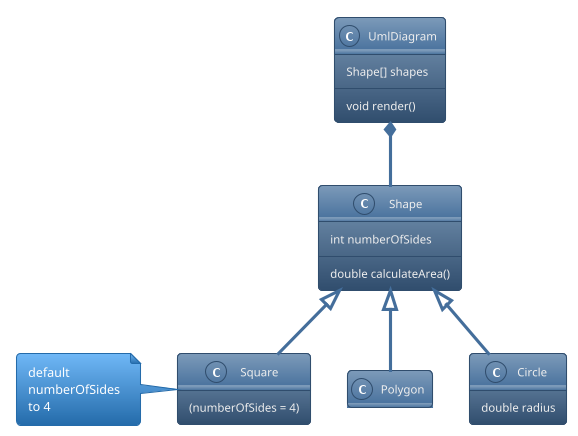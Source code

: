 @startuml
'Example Class Diagram
'For documentation see https://plantuml.com/class-diagram

'For docs on themes see https://plantuml.com/theme
'Remove the line below if you want the defaul PlantUML look and feel
!theme spacelab

hide empty members 

class UmlDiagram {
  Shape[] shapes
  void render()
}
class Shape {
  int numberOfSides
  double calculateArea()
}
class Square
note left : default\nnumberOfSides\nto 4
class Polygon
class Circle {
  double radius
}

UmlDiagram "1" *-- "many" Shape

Shape <|-- Square
Shape <|-- Polygon
Shape <|-- Circle

Square : (numberOfSides = 4)
@enduml
